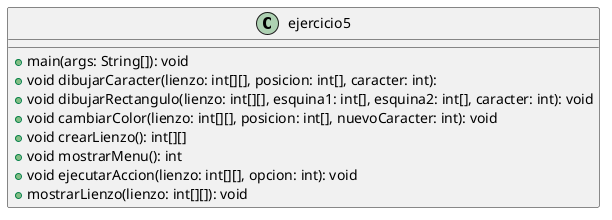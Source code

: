 @startuml
class ejercicio5 {
  +main(args: String[]): void
  +void dibujarCaracter(lienzo: int[][], posicion: int[], caracter: int):
  +void dibujarRectangulo(lienzo: int[][], esquina1: int[], esquina2: int[], caracter: int): void
  +void cambiarColor(lienzo: int[][], posicion: int[], nuevoCaracter: int): void
  +void crearLienzo(): int[][]
  +void mostrarMenu(): int
  +void ejecutarAccion(lienzo: int[][], opcion: int): void
  +mostrarLienzo(lienzo: int[][]): void
}
@enduml